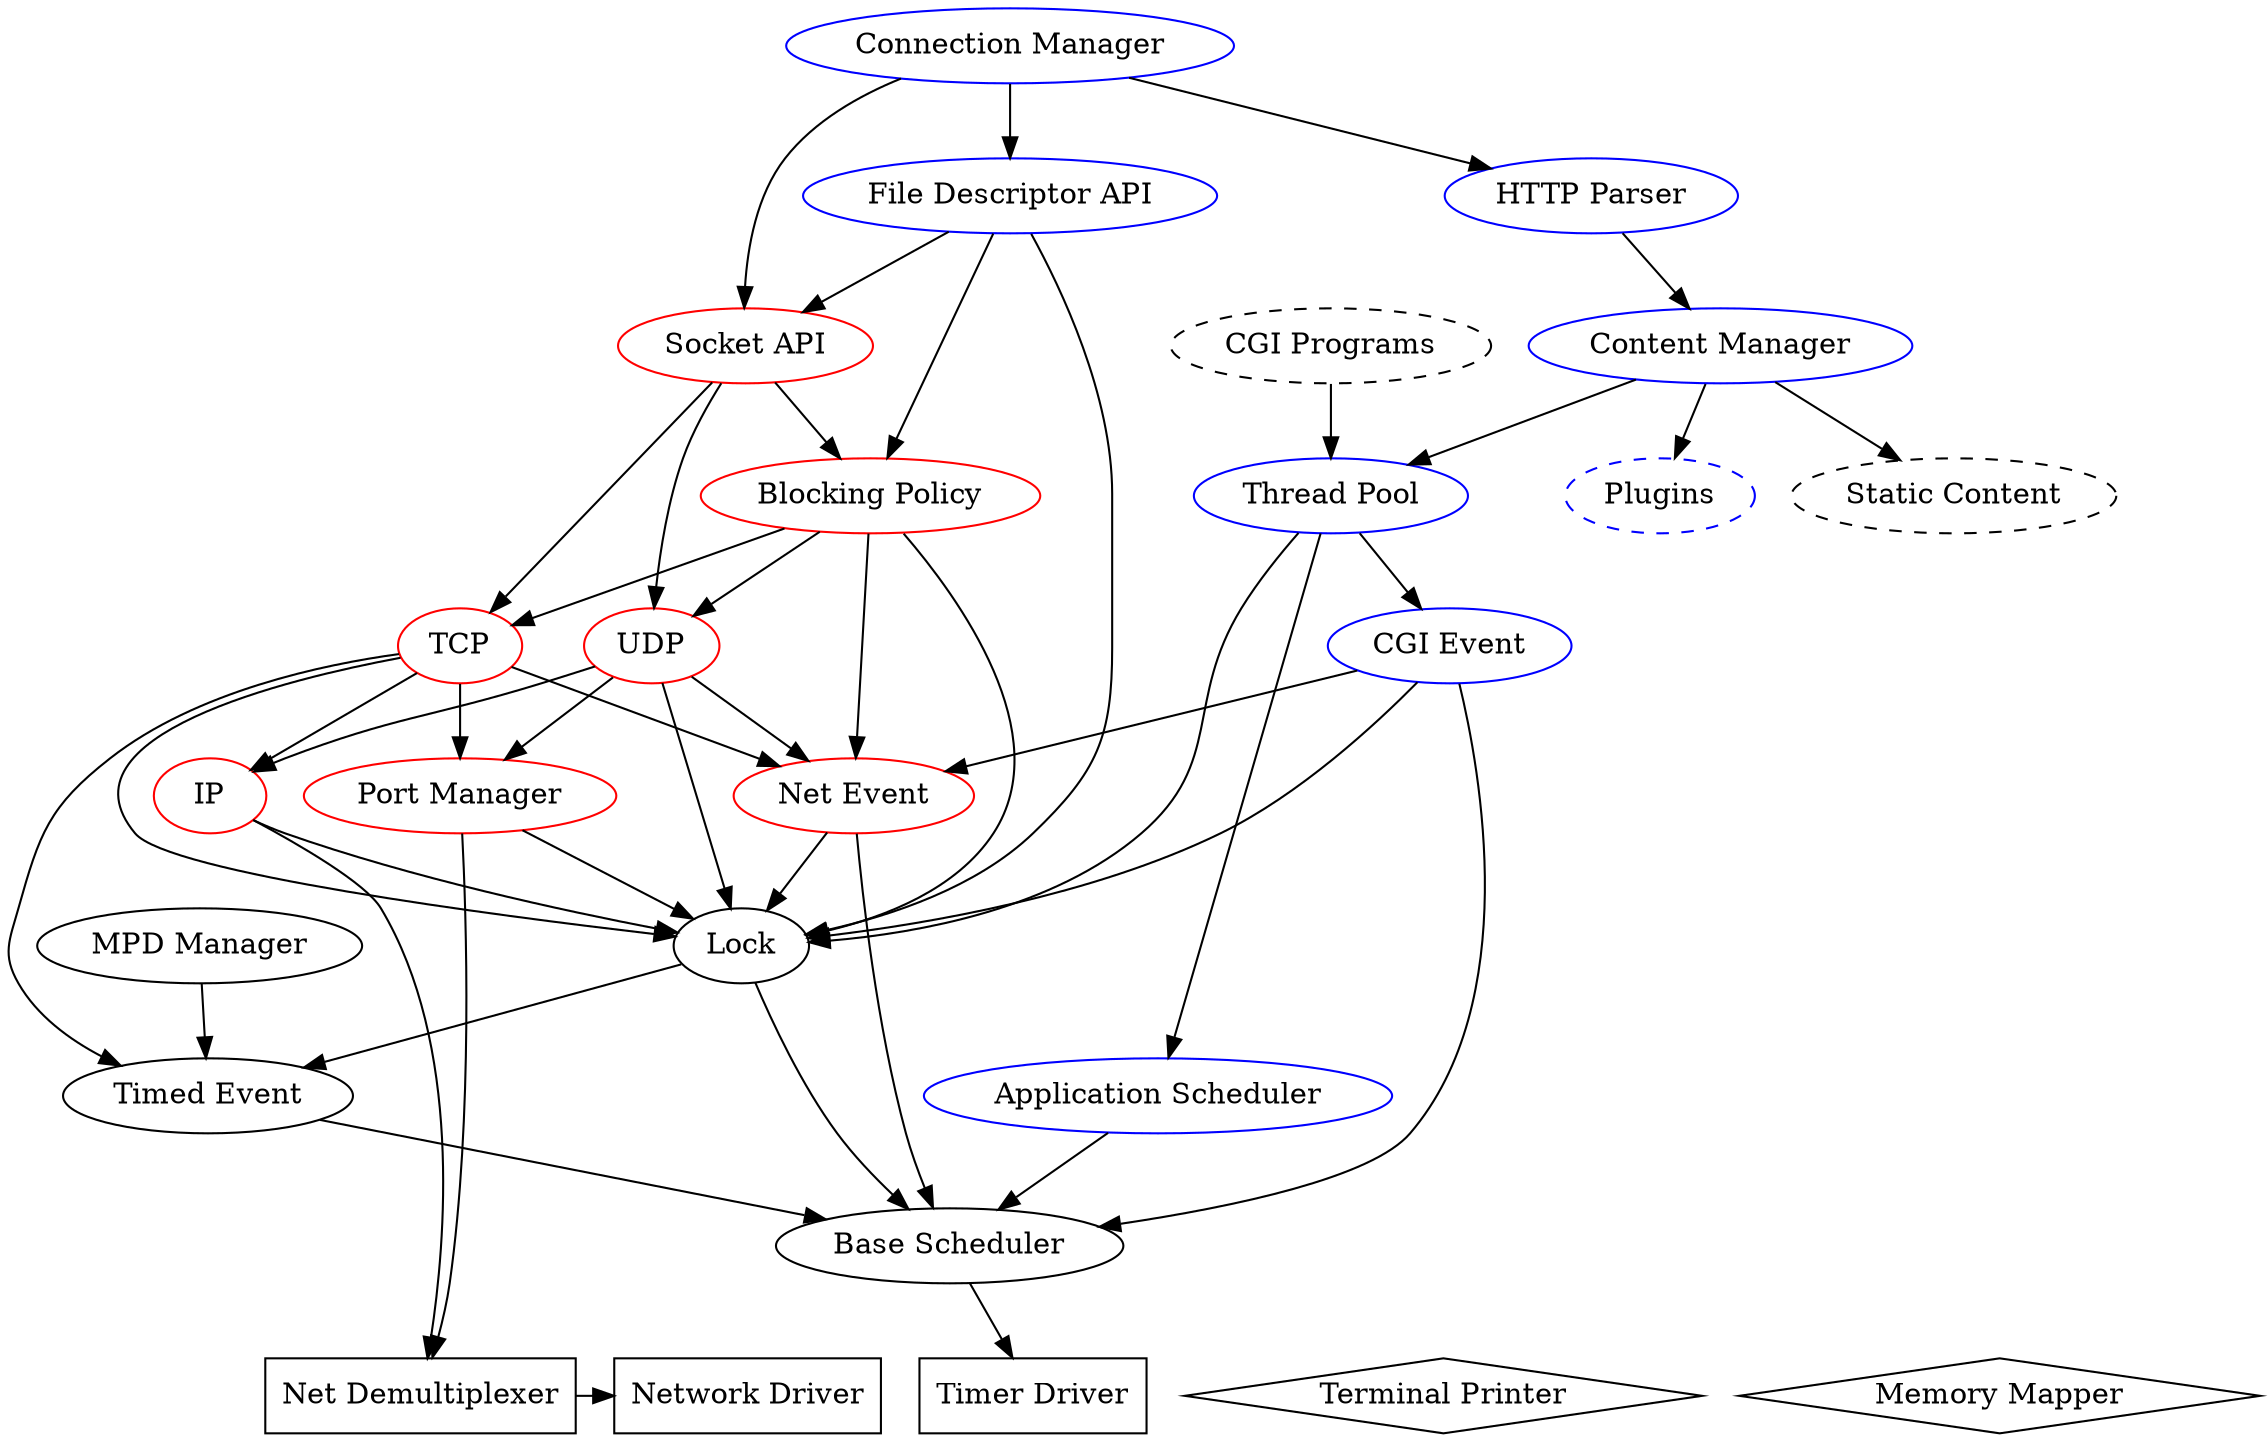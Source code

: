 digraph web_server {
	overlap=false;
//	overlap=scale;
	splines=true;
//	rankdir=BT;
	
	{
		rank=same;
		"Net Demultiplexer" [shape=box];
		"Network Driver" [shape=box];
		"Timer Driver" [shape=box];
		"Terminal Printer" [shape=diamond];
		"Memory Mapper" [shape=diamond];
	};

	{
	"Socket API" [color=red];
	"Blocking Policy" [color=red];
	"UDP" [color=red];
	"TCP" [color=red];
	"IP" [color=red];
	"Port Manager" [color=red];
	"Net Event" [color=red];
	};

	{
	"Connection Manager" [color=blue];
	"HTTP Parser" [color=blue];
	"CGI Programs" [style=dashed];
	"Content Manager" [color=blue];
	"Thread Pool" [color=blue];
	"Static Content" [style=dashed];
	"Plugins" [style=dashed,color=blue];
	"Application Scheduler" [color=blue];
	"CGI Event" [color=blue];
	"File Descriptor API" [color=blue];
	};

	"Base Scheduler";
	"Lock";
	"Timed Event";
	"MPD Manager";
	

	// Edges
	"Connection Manager" -> "Socket API";
	"Connection Manager" -> "File Descriptor API";
	"File Descriptor API" -> "Socket API";
	"File Descriptor API" -> "Blocking Policy";
	"Socket API" -> "Blocking Policy";
	"Blocking Policy" -> "TCP";
	"Blocking Policy" -> "UDP";
	"Blocking Policy" -> "Lock";
	"Blocking Policy" -> "Net Event";
	"Connection Manager" -> "HTTP Parser";
	"HTTP Parser" -> "Content Manager";
	"Content Manager" -> "Plugins";
	"Content Manager" -> "Static Content";
	"Content Manager" -> "Thread Pool";
	"CGI Programs" -> "Thread Pool";
	"Thread Pool" -> "Application Scheduler";
	"Application Scheduler" -> "Base Scheduler";
	"Thread Pool" -> "CGI Event";
	"Socket API" -> "TCP";
	"Socket API" -> "UDP";
	"UDP" -> "IP";
	"TCP" -> "IP";
	"TCP" -> "Timed Event";
	"UDP" -> "Net Event";
	"TCP" -> "Net Event";
	"UDP" -> "Port Manager";
	"TCP" -> "Port Manager";
	"Port Manager" -> "Lock";
	"Port Manager" -> "Net Demultiplexer";
	"CGI Event" -> "Net Event";
	"CGI Event" -> "Base Scheduler";
	"Net Event" -> "Base Scheduler";
	"CGI Event" -> "Lock";
	"Net Event" -> "Lock";
	"Lock" -> "Timed Event";
	"Lock" -> "Base Scheduler";
	"Timed Event" -> "Base Scheduler";
	"UDP" -> "Lock";
	"TCP" -> "Lock";
	"IP" -> "Lock";
	"Thread Pool" -> "Lock";
	"File Descriptor API" -> "Lock";
	"IP" -> "Net Demultiplexer" -> "Network Driver";
	"Base Scheduler" -> "Timer Driver";

	"MPD Manager" -> "Timed Event";	
}
